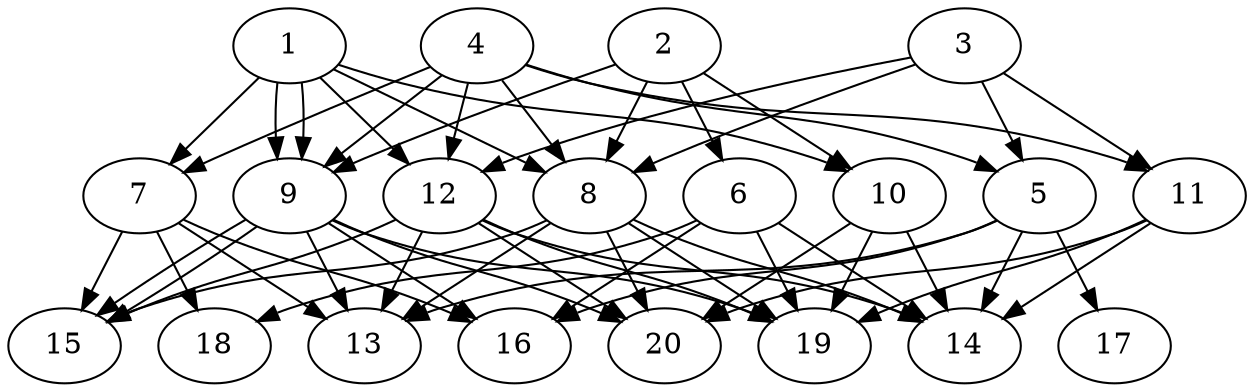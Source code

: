 // DAG automatically generated by daggen at Tue Jul 23 14:34:08 2019
// ./daggen --dot -n 20 --ccr 0.5 --fat 0.7 --regular 0.5 --density 0.8 --mindata 5242880 --maxdata 52428800 
digraph G {
  1 [size="91017216", alpha="0.19", expect_size="45508608"] 
  1 -> 7 [size ="45508608"]
  1 -> 8 [size ="45508608"]
  1 -> 9 [size ="45508608"]
  1 -> 9 [size ="45508608"]
  1 -> 10 [size ="45508608"]
  1 -> 12 [size ="45508608"]
  2 [size="63004672", alpha="0.12", expect_size="31502336"] 
  2 -> 6 [size ="31502336"]
  2 -> 8 [size ="31502336"]
  2 -> 9 [size ="31502336"]
  2 -> 10 [size ="31502336"]
  3 [size="37126144", alpha="0.19", expect_size="18563072"] 
  3 -> 5 [size ="18563072"]
  3 -> 8 [size ="18563072"]
  3 -> 11 [size ="18563072"]
  3 -> 12 [size ="18563072"]
  4 [size="58269696", alpha="0.14", expect_size="29134848"] 
  4 -> 5 [size ="29134848"]
  4 -> 7 [size ="29134848"]
  4 -> 8 [size ="29134848"]
  4 -> 9 [size ="29134848"]
  4 -> 11 [size ="29134848"]
  4 -> 12 [size ="29134848"]
  5 [size="46757888", alpha="0.17", expect_size="23378944"] 
  5 -> 13 [size ="23378944"]
  5 -> 14 [size ="23378944"]
  5 -> 16 [size ="23378944"]
  5 -> 17 [size ="23378944"]
  6 [size="81473536", alpha="0.14", expect_size="40736768"] 
  6 -> 14 [size ="40736768"]
  6 -> 16 [size ="40736768"]
  6 -> 18 [size ="40736768"]
  6 -> 19 [size ="40736768"]
  7 [size="20867072", alpha="0.07", expect_size="10433536"] 
  7 -> 13 [size ="10433536"]
  7 -> 15 [size ="10433536"]
  7 -> 16 [size ="10433536"]
  7 -> 18 [size ="10433536"]
  8 [size="71790592", alpha="0.20", expect_size="35895296"] 
  8 -> 13 [size ="35895296"]
  8 -> 14 [size ="35895296"]
  8 -> 15 [size ="35895296"]
  8 -> 19 [size ="35895296"]
  8 -> 20 [size ="35895296"]
  9 [size="34930688", alpha="0.05", expect_size="17465344"] 
  9 -> 13 [size ="17465344"]
  9 -> 15 [size ="17465344"]
  9 -> 15 [size ="17465344"]
  9 -> 16 [size ="17465344"]
  9 -> 19 [size ="17465344"]
  9 -> 20 [size ="17465344"]
  10 [size="95981568", alpha="0.15", expect_size="47990784"] 
  10 -> 14 [size ="47990784"]
  10 -> 19 [size ="47990784"]
  10 -> 20 [size ="47990784"]
  11 [size="77058048", alpha="0.15", expect_size="38529024"] 
  11 -> 14 [size ="38529024"]
  11 -> 19 [size ="38529024"]
  11 -> 20 [size ="38529024"]
  12 [size="70668288", alpha="0.05", expect_size="35334144"] 
  12 -> 13 [size ="35334144"]
  12 -> 14 [size ="35334144"]
  12 -> 15 [size ="35334144"]
  12 -> 19 [size ="35334144"]
  12 -> 20 [size ="35334144"]
  13 [size="30834688", alpha="0.11", expect_size="15417344"] 
  14 [size="25008128", alpha="0.08", expect_size="12504064"] 
  15 [size="90736640", alpha="0.02", expect_size="45368320"] 
  16 [size="77729792", alpha="0.18", expect_size="38864896"] 
  17 [size="50462720", alpha="0.17", expect_size="25231360"] 
  18 [size="81850368", alpha="0.03", expect_size="40925184"] 
  19 [size="79609856", alpha="0.08", expect_size="39804928"] 
  20 [size="103462912", alpha="0.15", expect_size="51731456"] 
}
